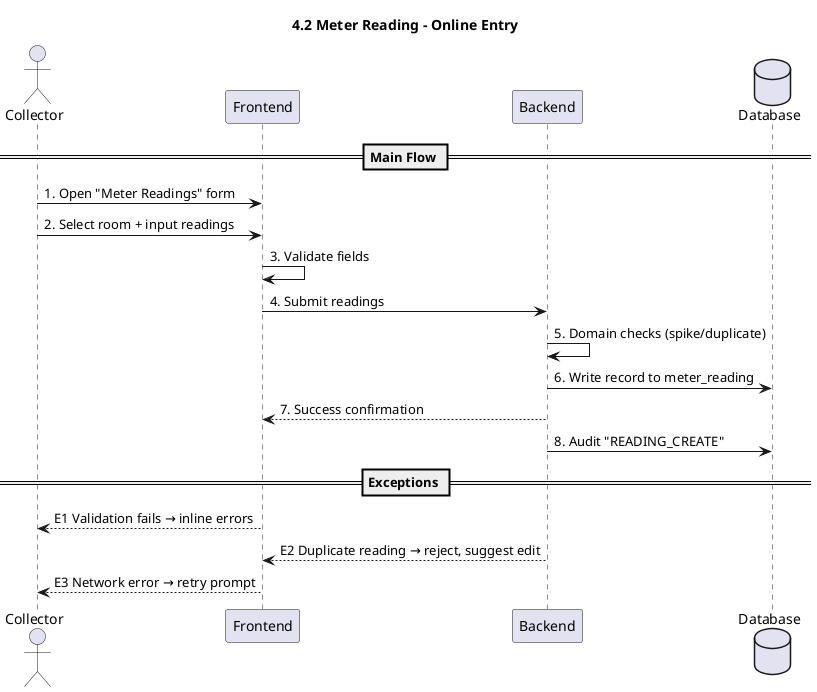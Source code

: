 @startuml
title 4.2 Meter Reading - Online Entry

actor Collector
participant Frontend
participant Backend
database Database

== Main Flow ==
Collector -> Frontend: 1. Open "Meter Readings" form
Collector -> Frontend: 2. Select room + input readings
Frontend -> Frontend: 3. Validate fields
Frontend -> Backend: 4. Submit readings
Backend -> Backend: 5. Domain checks (spike/duplicate)
Backend -> Database: 6. Write record to meter_reading
Backend --> Frontend: 7. Success confirmation
Backend -> Database: 8. Audit "READING_CREATE"

== Exceptions ==
Frontend --> Collector: E1 Validation fails → inline errors
Backend --> Frontend: E2 Duplicate reading → reject, suggest edit
Frontend --> Collector: E3 Network error → retry prompt

@enduml
